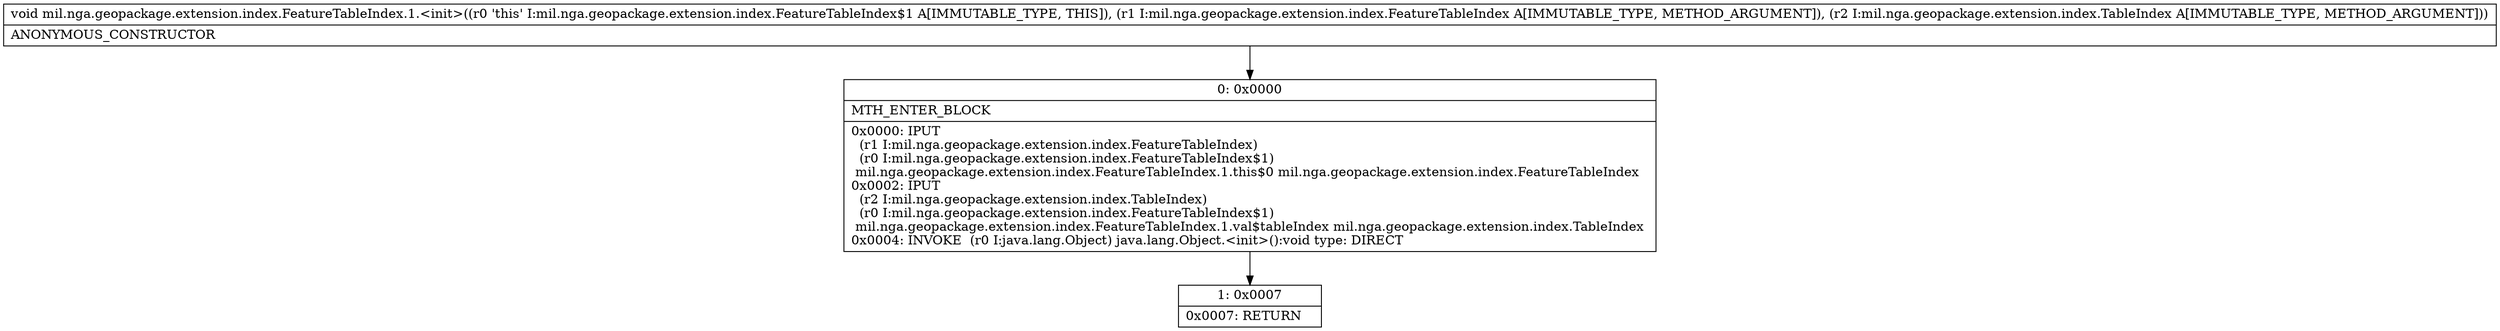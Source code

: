 digraph "CFG formil.nga.geopackage.extension.index.FeatureTableIndex.1.\<init\>(Lmil\/nga\/geopackage\/extension\/index\/FeatureTableIndex;Lmil\/nga\/geopackage\/extension\/index\/TableIndex;)V" {
Node_0 [shape=record,label="{0\:\ 0x0000|MTH_ENTER_BLOCK\l|0x0000: IPUT  \l  (r1 I:mil.nga.geopackage.extension.index.FeatureTableIndex)\l  (r0 I:mil.nga.geopackage.extension.index.FeatureTableIndex$1)\l mil.nga.geopackage.extension.index.FeatureTableIndex.1.this$0 mil.nga.geopackage.extension.index.FeatureTableIndex \l0x0002: IPUT  \l  (r2 I:mil.nga.geopackage.extension.index.TableIndex)\l  (r0 I:mil.nga.geopackage.extension.index.FeatureTableIndex$1)\l mil.nga.geopackage.extension.index.FeatureTableIndex.1.val$tableIndex mil.nga.geopackage.extension.index.TableIndex \l0x0004: INVOKE  (r0 I:java.lang.Object) java.lang.Object.\<init\>():void type: DIRECT \l}"];
Node_1 [shape=record,label="{1\:\ 0x0007|0x0007: RETURN   \l}"];
MethodNode[shape=record,label="{void mil.nga.geopackage.extension.index.FeatureTableIndex.1.\<init\>((r0 'this' I:mil.nga.geopackage.extension.index.FeatureTableIndex$1 A[IMMUTABLE_TYPE, THIS]), (r1 I:mil.nga.geopackage.extension.index.FeatureTableIndex A[IMMUTABLE_TYPE, METHOD_ARGUMENT]), (r2 I:mil.nga.geopackage.extension.index.TableIndex A[IMMUTABLE_TYPE, METHOD_ARGUMENT]))  | ANONYMOUS_CONSTRUCTOR\l}"];
MethodNode -> Node_0;
Node_0 -> Node_1;
}

